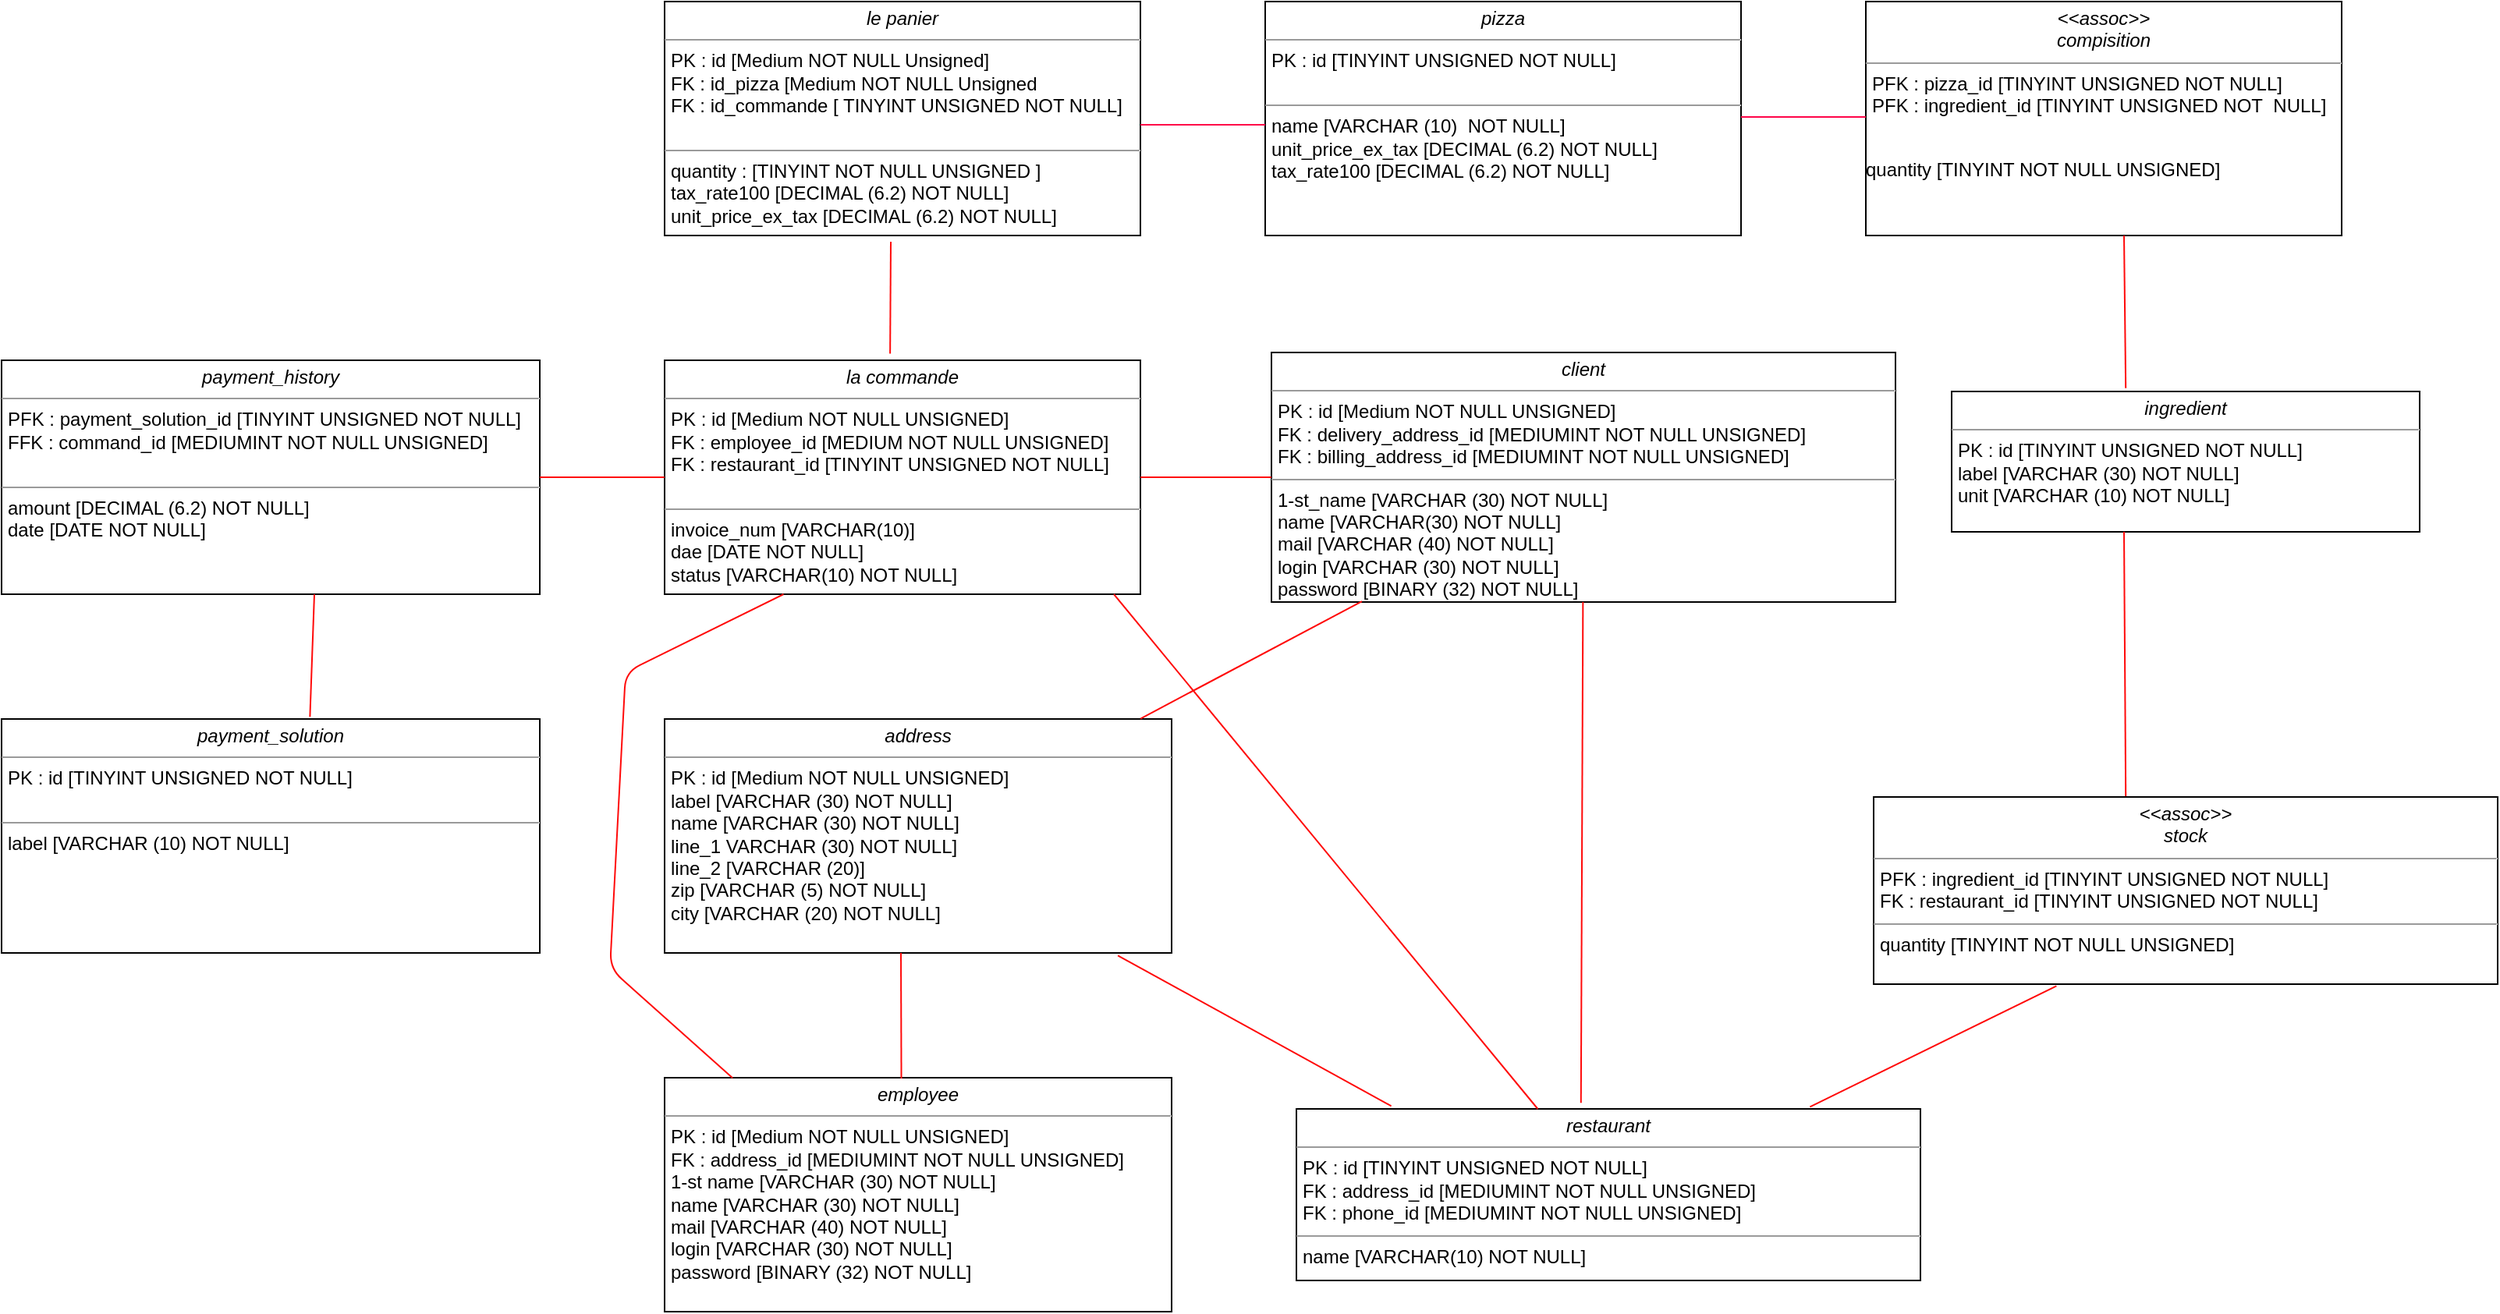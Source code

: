 <mxfile version="10.6.9" type="github"><diagram id="aQL2zdTwbmw_LKW88aFJ" name="Page-1"><mxGraphModel dx="3091" dy="936" grid="1" gridSize="10" guides="1" tooltips="1" connect="1" arrows="1" fold="1" page="1" pageScale="1" pageWidth="1169" pageHeight="1654" math="0" shadow="0"><root><mxCell id="0"/><mxCell id="1" parent="0"/><mxCell id="tHk_3lkKx2R1yEW0tJja-16" value="&lt;p style=&quot;margin: 0px ; margin-top: 4px ; text-align: center&quot;&gt;&lt;i&gt;le panier&lt;/i&gt;&lt;/p&gt;&lt;hr size=&quot;1&quot;&gt;&lt;p style=&quot;margin: 0px ; margin-left: 4px&quot;&gt;PK : id [Medium NOT NULL Unsigned]&lt;/p&gt;&lt;p style=&quot;margin: 0px ; margin-left: 4px&quot;&gt;FK : id_pizza [Medium NOT NULL Unsigned&lt;/p&gt;&lt;p style=&quot;margin: 0px ; margin-left: 4px&quot;&gt;FK : id_commande [ TINYINT UNSIGNED NOT NULL]&lt;/p&gt;&lt;p style=&quot;margin: 0px ; margin-left: 4px&quot;&gt;&lt;br&gt;&lt;/p&gt;&lt;hr size=&quot;1&quot;&gt;&lt;p style=&quot;margin: 0px ; margin-left: 4px&quot;&gt;quantity : [TINYINT NOT NULL UNSIGNED ]&lt;br&gt;tax_rate100 [DECIMAL (6.2) NOT NULL]&lt;/p&gt;&lt;p style=&quot;margin: 0px ; margin-left: 4px&quot;&gt;unit_price_ex_tax [DECIMAL (6.2) NOT NULL]&lt;/p&gt;" style="verticalAlign=top;align=left;overflow=fill;fontSize=12;fontFamily=Helvetica;html=1;" parent="1" vertex="1"><mxGeometry x="195" y="50" width="305" height="150" as="geometry"/></mxCell><mxCell id="tHk_3lkKx2R1yEW0tJja-22" value="&lt;p style=&quot;margin: 0px ; margin-top: 4px ; text-align: center&quot;&gt;&lt;i&gt;la commande&lt;/i&gt;&lt;/p&gt;&lt;hr size=&quot;1&quot;&gt;&lt;p style=&quot;margin: 0px ; margin-left: 4px&quot;&gt;PK : id [Medium NOT NULL UNSIGNED]&lt;/p&gt;&lt;p style=&quot;margin: 0px ; margin-left: 4px&quot;&gt;FK : employee_id [MEDIUM NOT NULL UNSIGNED]&lt;/p&gt;&lt;p style=&quot;margin: 0px ; margin-left: 4px&quot;&gt;FK : restaurant_id [TINYINT UNSIGNED NOT NULL]&lt;/p&gt;&lt;p style=&quot;margin: 0px ; margin-left: 4px&quot;&gt;&lt;br&gt;&lt;/p&gt;&lt;hr size=&quot;1&quot;&gt;&lt;p style=&quot;margin: 0px ; margin-left: 4px&quot;&gt;invoice_num [VARCHAR(10)]&lt;br&gt;dae [DATE NOT NULL]&lt;/p&gt;&lt;p style=&quot;margin: 0px ; margin-left: 4px&quot;&gt;status [VARCHAR(10) NOT NULL]&lt;/p&gt;" style="verticalAlign=top;align=left;overflow=fill;fontSize=12;fontFamily=Helvetica;html=1;" parent="1" vertex="1"><mxGeometry x="195" y="280" width="305" height="150" as="geometry"/></mxCell><mxCell id="tHk_3lkKx2R1yEW0tJja-30" value="&lt;p style=&quot;margin: 0px ; margin-top: 4px ; text-align: center&quot;&gt;&lt;i&gt;address&lt;/i&gt;&lt;/p&gt;&lt;hr size=&quot;1&quot;&gt;&lt;p style=&quot;margin: 0px ; margin-left: 4px&quot;&gt;PK : id [Medium NOT NULL UNSIGNED]&lt;/p&gt;&lt;p style=&quot;margin: 0px ; margin-left: 4px&quot;&gt;label [VARCHAR (30) NOT NULL]&lt;/p&gt;&lt;p style=&quot;margin: 0px ; margin-left: 4px&quot;&gt;name [VARCHAR (30) NOT NULL]&lt;/p&gt;&lt;p style=&quot;margin: 0px ; margin-left: 4px&quot;&gt;line_1 VARCHAR (30) NOT NULL]&lt;/p&gt;&lt;p style=&quot;margin: 0px ; margin-left: 4px&quot;&gt;line_2 [VARCHAR (20)]&lt;/p&gt;&lt;p style=&quot;margin: 0px ; margin-left: 4px&quot;&gt;zip [VARCHAR (5) NOT NULL]&lt;/p&gt;&lt;p style=&quot;margin: 0px ; margin-left: 4px&quot;&gt;city [VARCHAR (20) NOT NULL]&lt;/p&gt;&lt;p style=&quot;margin: 0px ; margin-left: 4px&quot;&gt;&lt;br&gt;&lt;/p&gt;" style="verticalAlign=top;align=left;overflow=fill;fontSize=12;fontFamily=Helvetica;html=1;" parent="1" vertex="1"><mxGeometry x="195" y="510" width="325" height="150" as="geometry"/></mxCell><mxCell id="tHk_3lkKx2R1yEW0tJja-32" value="&lt;p style=&quot;margin: 0px ; margin-top: 4px ; text-align: center&quot;&gt;&lt;i&gt;employee&lt;/i&gt;&lt;/p&gt;&lt;hr size=&quot;1&quot;&gt;&lt;p style=&quot;margin: 0px ; margin-left: 4px&quot;&gt;PK : id [Medium NOT NULL UNSIGNED]&lt;/p&gt;&lt;p style=&quot;margin: 0px ; margin-left: 4px&quot;&gt;FK : address_id [MEDIUMINT NOT NULL UNSIGNED]&lt;/p&gt;&lt;p style=&quot;margin: 0px ; margin-left: 4px&quot;&gt;1-st name [VARCHAR (30) NOT NULL]&lt;/p&gt;&lt;p style=&quot;margin: 0px ; margin-left: 4px&quot;&gt;name [VARCHAR (30) NOT NULL]&lt;/p&gt;&lt;p style=&quot;margin: 0px ; margin-left: 4px&quot;&gt;mail [VARCHAR (40) NOT NULL]&lt;/p&gt;&lt;p style=&quot;margin: 0px ; margin-left: 4px&quot;&gt;login [VARCHAR (30) NOT NULL]&lt;/p&gt;&lt;p style=&quot;margin: 0px ; margin-left: 4px&quot;&gt;password [BINARY (32) NOT NULL]&lt;/p&gt;&lt;p style=&quot;margin: 0px ; margin-left: 4px&quot;&gt;&lt;br&gt;&lt;/p&gt;" style="verticalAlign=top;align=left;overflow=fill;fontSize=12;fontFamily=Helvetica;html=1;" parent="1" vertex="1"><mxGeometry x="195" y="740" width="325" height="150" as="geometry"/></mxCell><mxCell id="tHk_3lkKx2R1yEW0tJja-28" value="&lt;p style=&quot;margin: 0px ; margin-top: 4px ; text-align: center&quot;&gt;&lt;i&gt;client&lt;/i&gt;&lt;/p&gt;&lt;hr size=&quot;1&quot;&gt;&lt;p style=&quot;margin: 0px ; margin-left: 4px&quot;&gt;PK : id [Medium NOT NULL UNSIGNED]&lt;/p&gt;&lt;p style=&quot;margin: 0px ; margin-left: 4px&quot;&gt;FK : delivery_address_id [MEDIUMINT NOT NULL UNSIGNED]&lt;/p&gt;&lt;p style=&quot;margin: 0px ; margin-left: 4px&quot;&gt;FK : billing_address_id [MEDIUMINT NOT NULL UNSIGNED]&lt;/p&gt;&lt;hr size=&quot;1&quot;&gt;&lt;p style=&quot;margin: 0px ; margin-left: 4px&quot;&gt;1-st_name [VARCHAR (30) NOT NULL]&lt;br&gt;name [VARCHAR(30) NOT NULL]&lt;/p&gt;&lt;p style=&quot;margin: 0px ; margin-left: 4px&quot;&gt;mail [VARCHAR (40) NOT NULL]&lt;/p&gt;&lt;p style=&quot;margin: 0px ; margin-left: 4px&quot;&gt;login [VARCHAR (30) NOT NULL]&lt;/p&gt;&lt;p style=&quot;margin: 0px ; margin-left: 4px&quot;&gt;password [BINARY (32) NOT NULL]&lt;/p&gt;" style="verticalAlign=top;align=left;overflow=fill;fontSize=12;fontFamily=Helvetica;html=1;" parent="1" vertex="1"><mxGeometry x="584" y="275" width="400" height="160" as="geometry"/></mxCell><mxCell id="tHk_3lkKx2R1yEW0tJja-24" value="&lt;p style=&quot;margin: 0px ; margin-top: 4px ; text-align: center&quot;&gt;&lt;i&gt;payment_history&lt;/i&gt;&lt;/p&gt;&lt;hr size=&quot;1&quot;&gt;&lt;p style=&quot;margin: 0px ; margin-left: 4px&quot;&gt;PFK : payment_solution_id [TINYINT UNSIGNED NOT NULL]&lt;/p&gt;&lt;p style=&quot;margin: 0px ; margin-left: 4px&quot;&gt;FFK : command_id [MEDIUMINT NOT NULL UNSIGNED]&lt;/p&gt;&lt;p style=&quot;margin: 0px ; margin-left: 4px&quot;&gt;&lt;br&gt;&lt;/p&gt;&lt;hr size=&quot;1&quot;&gt;&lt;p style=&quot;margin: 0px ; margin-left: 4px&quot;&gt;amount [DECIMAL (6.2) NOT NULL]&lt;br&gt;date [DATE NOT NULL]&lt;/p&gt;" style="verticalAlign=top;align=left;overflow=fill;fontSize=12;fontFamily=Helvetica;html=1;" parent="1" vertex="1"><mxGeometry x="-230" y="280" width="345" height="150" as="geometry"/></mxCell><mxCell id="tHk_3lkKx2R1yEW0tJja-26" value="&lt;p style=&quot;margin: 0px ; margin-top: 4px ; text-align: center&quot;&gt;&lt;i&gt;payment_solution&lt;/i&gt;&lt;/p&gt;&lt;hr size=&quot;1&quot;&gt;&lt;p style=&quot;margin: 0px ; margin-left: 4px&quot;&gt;PK : id [TINYINT UNSIGNED NOT NULL]&lt;/p&gt;&lt;p style=&quot;margin: 0px ; margin-left: 4px&quot;&gt;&lt;br&gt;&lt;/p&gt;&lt;hr size=&quot;1&quot;&gt;&lt;p style=&quot;margin: 0px ; margin-left: 4px&quot;&gt;label [VARCHAR (10) NOT NULL]&lt;br&gt;&lt;/p&gt;" style="verticalAlign=top;align=left;overflow=fill;fontSize=12;fontFamily=Helvetica;html=1;" parent="1" vertex="1"><mxGeometry x="-230" y="510" width="345" height="150" as="geometry"/></mxCell><mxCell id="tHk_3lkKx2R1yEW0tJja-18" value="&lt;p style=&quot;margin: 0px ; margin-top: 4px ; text-align: center&quot;&gt;&lt;i&gt;pizza&lt;/i&gt;&lt;/p&gt;&lt;hr size=&quot;1&quot;&gt;&lt;p style=&quot;margin: 0px ; margin-left: 4px&quot;&gt;PK : id [TINYINT UNSIGNED NOT NULL]&lt;/p&gt;&lt;p style=&quot;margin: 0px ; margin-left: 4px&quot;&gt;&lt;br&gt;&lt;/p&gt;&lt;hr size=&quot;1&quot;&gt;&lt;p style=&quot;margin: 0px ; margin-left: 4px&quot;&gt;name [VARCHAR (10)&amp;nbsp; NOT NULL]&lt;br&gt;&lt;span&gt;unit_price_ex_tax [DECIMAL (6.2) NOT NULL]&lt;/span&gt;&lt;br&gt;&lt;/p&gt;&lt;p style=&quot;margin: 0px ; margin-left: 4px&quot;&gt;tax_rate100 [DECIMAL (6.2) NOT NULL]&lt;span&gt;&lt;br&gt;&lt;/span&gt;&lt;/p&gt;&lt;p style=&quot;margin: 0px ; margin-left: 4px&quot;&gt;&lt;span&gt;&lt;br&gt;&lt;/span&gt;&lt;/p&gt;" style="verticalAlign=top;align=left;overflow=fill;fontSize=12;fontFamily=Helvetica;html=1;" parent="1" vertex="1"><mxGeometry x="580" y="50" width="305" height="150" as="geometry"/></mxCell><mxCell id="tHk_3lkKx2R1yEW0tJja-20" value="&lt;p style=&quot;margin: 0px ; margin-top: 4px ; text-align: center&quot;&gt;&lt;i&gt;&amp;lt;&amp;lt;assoc&amp;gt;&amp;gt;&lt;br&gt;compisition&lt;/i&gt;&lt;/p&gt;&lt;hr size=&quot;1&quot;&gt;&lt;p style=&quot;margin: 0px ; margin-left: 4px&quot;&gt;PFK : pizza_id [TINYINT UNSIGNED NOT NULL]&lt;/p&gt;&lt;p style=&quot;margin: 0px ; margin-left: 4px&quot;&gt;PFK : ingredient_id [TINYINT UNSIGNED NOT&amp;nbsp; NULL]&lt;/p&gt;&lt;br&gt;&lt;p&gt;quantity [TINYINT NOT NULL UNSIGNED]&lt;/p&gt;&lt;p&gt;&lt;span&gt;&lt;br&gt;&lt;/span&gt;&lt;/p&gt;" style="verticalAlign=top;align=left;overflow=fill;fontSize=12;fontFamily=Helvetica;html=1;" parent="1" vertex="1"><mxGeometry x="965" y="50" width="305" height="150" as="geometry"/></mxCell><mxCell id="tHk_3lkKx2R1yEW0tJja-34" value="&lt;p style=&quot;margin: 0px ; margin-top: 4px ; text-align: center&quot;&gt;&lt;i&gt;restaurant&lt;/i&gt;&lt;/p&gt;&lt;hr size=&quot;1&quot;&gt;&lt;p style=&quot;margin: 0px ; margin-left: 4px&quot;&gt;PK : id [TINYINT UNSIGNED NOT NULL]&lt;/p&gt;&lt;p style=&quot;margin: 0px ; margin-left: 4px&quot;&gt;FK : address_id [MEDIUMINT NOT NULL UNSIGNED]&lt;/p&gt;&lt;p style=&quot;margin: 0px ; margin-left: 4px&quot;&gt;FK : phone_id [MEDIUMINT NOT NULL UNSIGNED]&lt;/p&gt;&lt;hr size=&quot;1&quot;&gt;&lt;p style=&quot;margin: 0px ; margin-left: 4px&quot;&gt;name [VARCHAR(10) NOT NULL]&lt;/p&gt;" style="verticalAlign=top;align=left;overflow=fill;fontSize=12;fontFamily=Helvetica;html=1;" parent="1" vertex="1"><mxGeometry x="600" y="760" width="400" height="110" as="geometry"/></mxCell><mxCell id="tHk_3lkKx2R1yEW0tJja-35" value="&lt;p style=&quot;margin: 0px ; margin-top: 4px ; text-align: center&quot;&gt;&lt;i&gt;ingredient&lt;/i&gt;&lt;/p&gt;&lt;hr size=&quot;1&quot;&gt;&lt;p style=&quot;margin: 0px ; margin-left: 4px&quot;&gt;PK : id [TINYINT UNSIGNED NOT NULL]&lt;/p&gt;&lt;p style=&quot;margin: 0px ; margin-left: 4px&quot;&gt;label [VARCHAR (30) NOT NULL]&lt;/p&gt;&lt;p style=&quot;margin: 0px ; margin-left: 4px&quot;&gt;unit [VARCHAR (10) NOT NULL]&lt;/p&gt;&lt;p style=&quot;margin: 0px ; margin-left: 4px&quot;&gt;&lt;br&gt;&lt;/p&gt;" style="verticalAlign=top;align=left;overflow=fill;fontSize=12;fontFamily=Helvetica;html=1;" parent="1" vertex="1"><mxGeometry x="1020" y="300" width="300" height="90" as="geometry"/></mxCell><mxCell id="tHk_3lkKx2R1yEW0tJja-36" value="&lt;p style=&quot;margin: 0px ; margin-top: 4px ; text-align: center&quot;&gt;&lt;i&gt;&amp;lt;&amp;lt;assoc&amp;gt;&amp;gt;&lt;br&gt;stock&lt;/i&gt;&lt;/p&gt;&lt;hr size=&quot;1&quot;&gt;&lt;p style=&quot;margin: 0px ; margin-left: 4px&quot;&gt;PFK : ingredient_id [TINYINT UNSIGNED NOT NULL]&lt;/p&gt;&lt;p style=&quot;margin: 0px ; margin-left: 4px&quot;&gt;FK : restaurant_id [TINYINT UNSIGNED NOT NULL]&lt;/p&gt;&lt;hr size=&quot;1&quot;&gt;&lt;p style=&quot;margin: 0px ; margin-left: 4px&quot;&gt;quantity [TINYINT NOT NULL UNSIGNED]&lt;/p&gt;" style="verticalAlign=top;align=left;overflow=fill;fontSize=12;fontFamily=Helvetica;html=1;" parent="1" vertex="1"><mxGeometry x="970" y="560" width="400" height="120" as="geometry"/></mxCell><mxCell id="tHk_3lkKx2R1yEW0tJja-40" value="" style="line;strokeWidth=1;fillColor=none;align=left;verticalAlign=middle;spacingTop=-1;spacingLeft=3;spacingRight=3;rotatable=0;labelPosition=right;points=[];portConstraint=eastwest;strokeColor=#FF0548;" parent="1" vertex="1"><mxGeometry x="500" y="125" width="80" height="8" as="geometry"/></mxCell><mxCell id="tHk_3lkKx2R1yEW0tJja-41" value="" style="line;strokeWidth=1;fillColor=none;align=left;verticalAlign=middle;spacingTop=-1;spacingLeft=3;spacingRight=3;rotatable=0;labelPosition=right;points=[];portConstraint=eastwest;strokeColor=#FF0548;" parent="1" vertex="1"><mxGeometry x="885" y="120" width="80" height="8" as="geometry"/></mxCell><mxCell id="tHk_3lkKx2R1yEW0tJja-47" value="" style="endArrow=none;html=1;strokeColor=#FF0A0A;exitX=0.474;exitY=-0.028;exitDx=0;exitDy=0;exitPerimeter=0;" parent="1" source="tHk_3lkKx2R1yEW0tJja-22" edge="1"><mxGeometry width="50" height="50" relative="1" as="geometry"><mxPoint x="347.5" y="250" as="sourcePoint"/><mxPoint x="340" y="204" as="targetPoint"/></mxGeometry></mxCell><mxCell id="tHk_3lkKx2R1yEW0tJja-48" value="" style="endArrow=none;html=1;strokeColor=#FF0A0A;exitX=0.372;exitY=-0.024;exitDx=0;exitDy=0;exitPerimeter=0;" parent="1" source="tHk_3lkKx2R1yEW0tJja-35" edge="1"><mxGeometry width="50" height="50" relative="1" as="geometry"><mxPoint x="1131" y="290" as="sourcePoint"/><mxPoint x="1130.5" y="200" as="targetPoint"/></mxGeometry></mxCell><mxCell id="tHk_3lkKx2R1yEW0tJja-49" value="" style="endArrow=none;html=1;strokeColor=#FF0A0A;exitX=0.404;exitY=-0.004;exitDx=0;exitDy=0;exitPerimeter=0;" parent="1" source="tHk_3lkKx2R1yEW0tJja-36" edge="1"><mxGeometry width="50" height="50" relative="1" as="geometry"><mxPoint x="1130.088" y="461.765" as="sourcePoint"/><mxPoint x="1130.5" y="390" as="targetPoint"/></mxGeometry></mxCell><mxCell id="tHk_3lkKx2R1yEW0tJja-50" value="" style="endArrow=none;html=1;strokeColor=#FF0A0A;exitX=0.823;exitY=-0.012;exitDx=0;exitDy=0;exitPerimeter=0;entryX=0.293;entryY=1.01;entryDx=0;entryDy=0;entryPerimeter=0;" parent="1" source="tHk_3lkKx2R1yEW0tJja-34" target="tHk_3lkKx2R1yEW0tJja-36" edge="1"><mxGeometry width="50" height="50" relative="1" as="geometry"><mxPoint x="940.088" y="751.765" as="sourcePoint"/><mxPoint x="940.5" y="680" as="targetPoint"/></mxGeometry></mxCell><mxCell id="tHk_3lkKx2R1yEW0tJja-51" value="" style="endArrow=none;html=1;strokeColor=#FF0A0A;exitX=0.456;exitY=-0.035;exitDx=0;exitDy=0;exitPerimeter=0;" parent="1" source="tHk_3lkKx2R1yEW0tJja-34" target="tHk_3lkKx2R1yEW0tJja-28" edge="1"><mxGeometry width="50" height="50" relative="1" as="geometry"><mxPoint x="780.088" y="509.765" as="sourcePoint"/><mxPoint x="780.5" y="438" as="targetPoint"/></mxGeometry></mxCell><mxCell id="tHk_3lkKx2R1yEW0tJja-53" value="" style="endArrow=none;html=1;strokeColor=#FF0A0A;exitX=0.467;exitY=0.003;exitDx=0;exitDy=0;exitPerimeter=0;" parent="1" source="tHk_3lkKx2R1yEW0tJja-32" edge="1"><mxGeometry width="50" height="50" relative="1" as="geometry"><mxPoint x="346.088" y="731.765" as="sourcePoint"/><mxPoint x="346.5" y="660" as="targetPoint"/></mxGeometry></mxCell><mxCell id="tHk_3lkKx2R1yEW0tJja-54" value="" style="endArrow=none;html=1;strokeColor=#FF0A0A;exitX=0.152;exitY=-0.017;exitDx=0;exitDy=0;exitPerimeter=0;entryX=0.894;entryY=1.011;entryDx=0;entryDy=0;entryPerimeter=0;" parent="1" source="tHk_3lkKx2R1yEW0tJja-34" target="tHk_3lkKx2R1yEW0tJja-30" edge="1"><mxGeometry width="50" height="50" relative="1" as="geometry"><mxPoint x="599.588" y="731.765" as="sourcePoint"/><mxPoint x="600" y="660" as="targetPoint"/></mxGeometry></mxCell><mxCell id="tHk_3lkKx2R1yEW0tJja-55" value="" style="endArrow=none;html=1;strokeColor=#FF0A0A;exitX=0.474;exitY=-0.028;exitDx=0;exitDy=0;exitPerimeter=0;entryX=0.145;entryY=0.997;entryDx=0;entryDy=0;entryPerimeter=0;" parent="1" target="tHk_3lkKx2R1yEW0tJja-28" edge="1"><mxGeometry width="50" height="50" relative="1" as="geometry"><mxPoint x="500.088" y="509.765" as="sourcePoint"/><mxPoint x="500.5" y="438" as="targetPoint"/></mxGeometry></mxCell><mxCell id="tHk_3lkKx2R1yEW0tJja-56" value="" style="endArrow=none;html=1;strokeColor=#FF0A0A;exitX=0.573;exitY=-0.009;exitDx=0;exitDy=0;exitPerimeter=0;" parent="1" source="tHk_3lkKx2R1yEW0tJja-26" edge="1"><mxGeometry width="50" height="50" relative="1" as="geometry"><mxPoint x="-29.912" y="501.765" as="sourcePoint"/><mxPoint x="-29.5" y="430" as="targetPoint"/></mxGeometry></mxCell><mxCell id="tHk_3lkKx2R1yEW0tJja-57" value="" style="endArrow=none;html=1;strokeColor=#FF0A0A;exitX=1;exitY=0.5;exitDx=0;exitDy=0;entryX=0;entryY=0.5;entryDx=0;entryDy=0;" parent="1" source="tHk_3lkKx2R1yEW0tJja-24" target="tHk_3lkKx2R1yEW0tJja-22" edge="1"><mxGeometry width="50" height="50" relative="1" as="geometry"><mxPoint x="140.088" y="371.765" as="sourcePoint"/><mxPoint x="195" y="350" as="targetPoint"/></mxGeometry></mxCell><mxCell id="tHk_3lkKx2R1yEW0tJja-58" value="" style="endArrow=none;html=1;strokeColor=#FF0A0A;exitX=1;exitY=0.5;exitDx=0;exitDy=0;" parent="1" source="tHk_3lkKx2R1yEW0tJja-22" target="tHk_3lkKx2R1yEW0tJja-28" edge="1"><mxGeometry width="50" height="50" relative="1" as="geometry"><mxPoint x="439.588" y="375.765" as="sourcePoint"/><mxPoint x="440" y="304" as="targetPoint"/></mxGeometry></mxCell><mxCell id="tHk_3lkKx2R1yEW0tJja-59" value="" style="endArrow=none;html=1;strokeColor=#FF0A0A;entryX=0.25;entryY=1;entryDx=0;entryDy=0;exitX=0.134;exitY=0.001;exitDx=0;exitDy=0;exitPerimeter=0;" parent="1" source="tHk_3lkKx2R1yEW0tJja-32" target="tHk_3lkKx2R1yEW0tJja-22" edge="1"><mxGeometry width="50" height="50" relative="1" as="geometry"><mxPoint x="220" y="720" as="sourcePoint"/><mxPoint x="450" y="314" as="targetPoint"/><Array as="points"><mxPoint x="160" y="670"/><mxPoint x="170" y="480"/></Array></mxGeometry></mxCell><mxCell id="tHk_3lkKx2R1yEW0tJja-60" value="" style="endArrow=none;html=1;strokeColor=#FF0A0A;" parent="1" source="tHk_3lkKx2R1yEW0tJja-34" edge="1"><mxGeometry width="50" height="50" relative="1" as="geometry"><mxPoint x="459.588" y="395.765" as="sourcePoint"/><mxPoint x="483" y="430" as="targetPoint"/></mxGeometry></mxCell></root></mxGraphModel></diagram></mxfile>